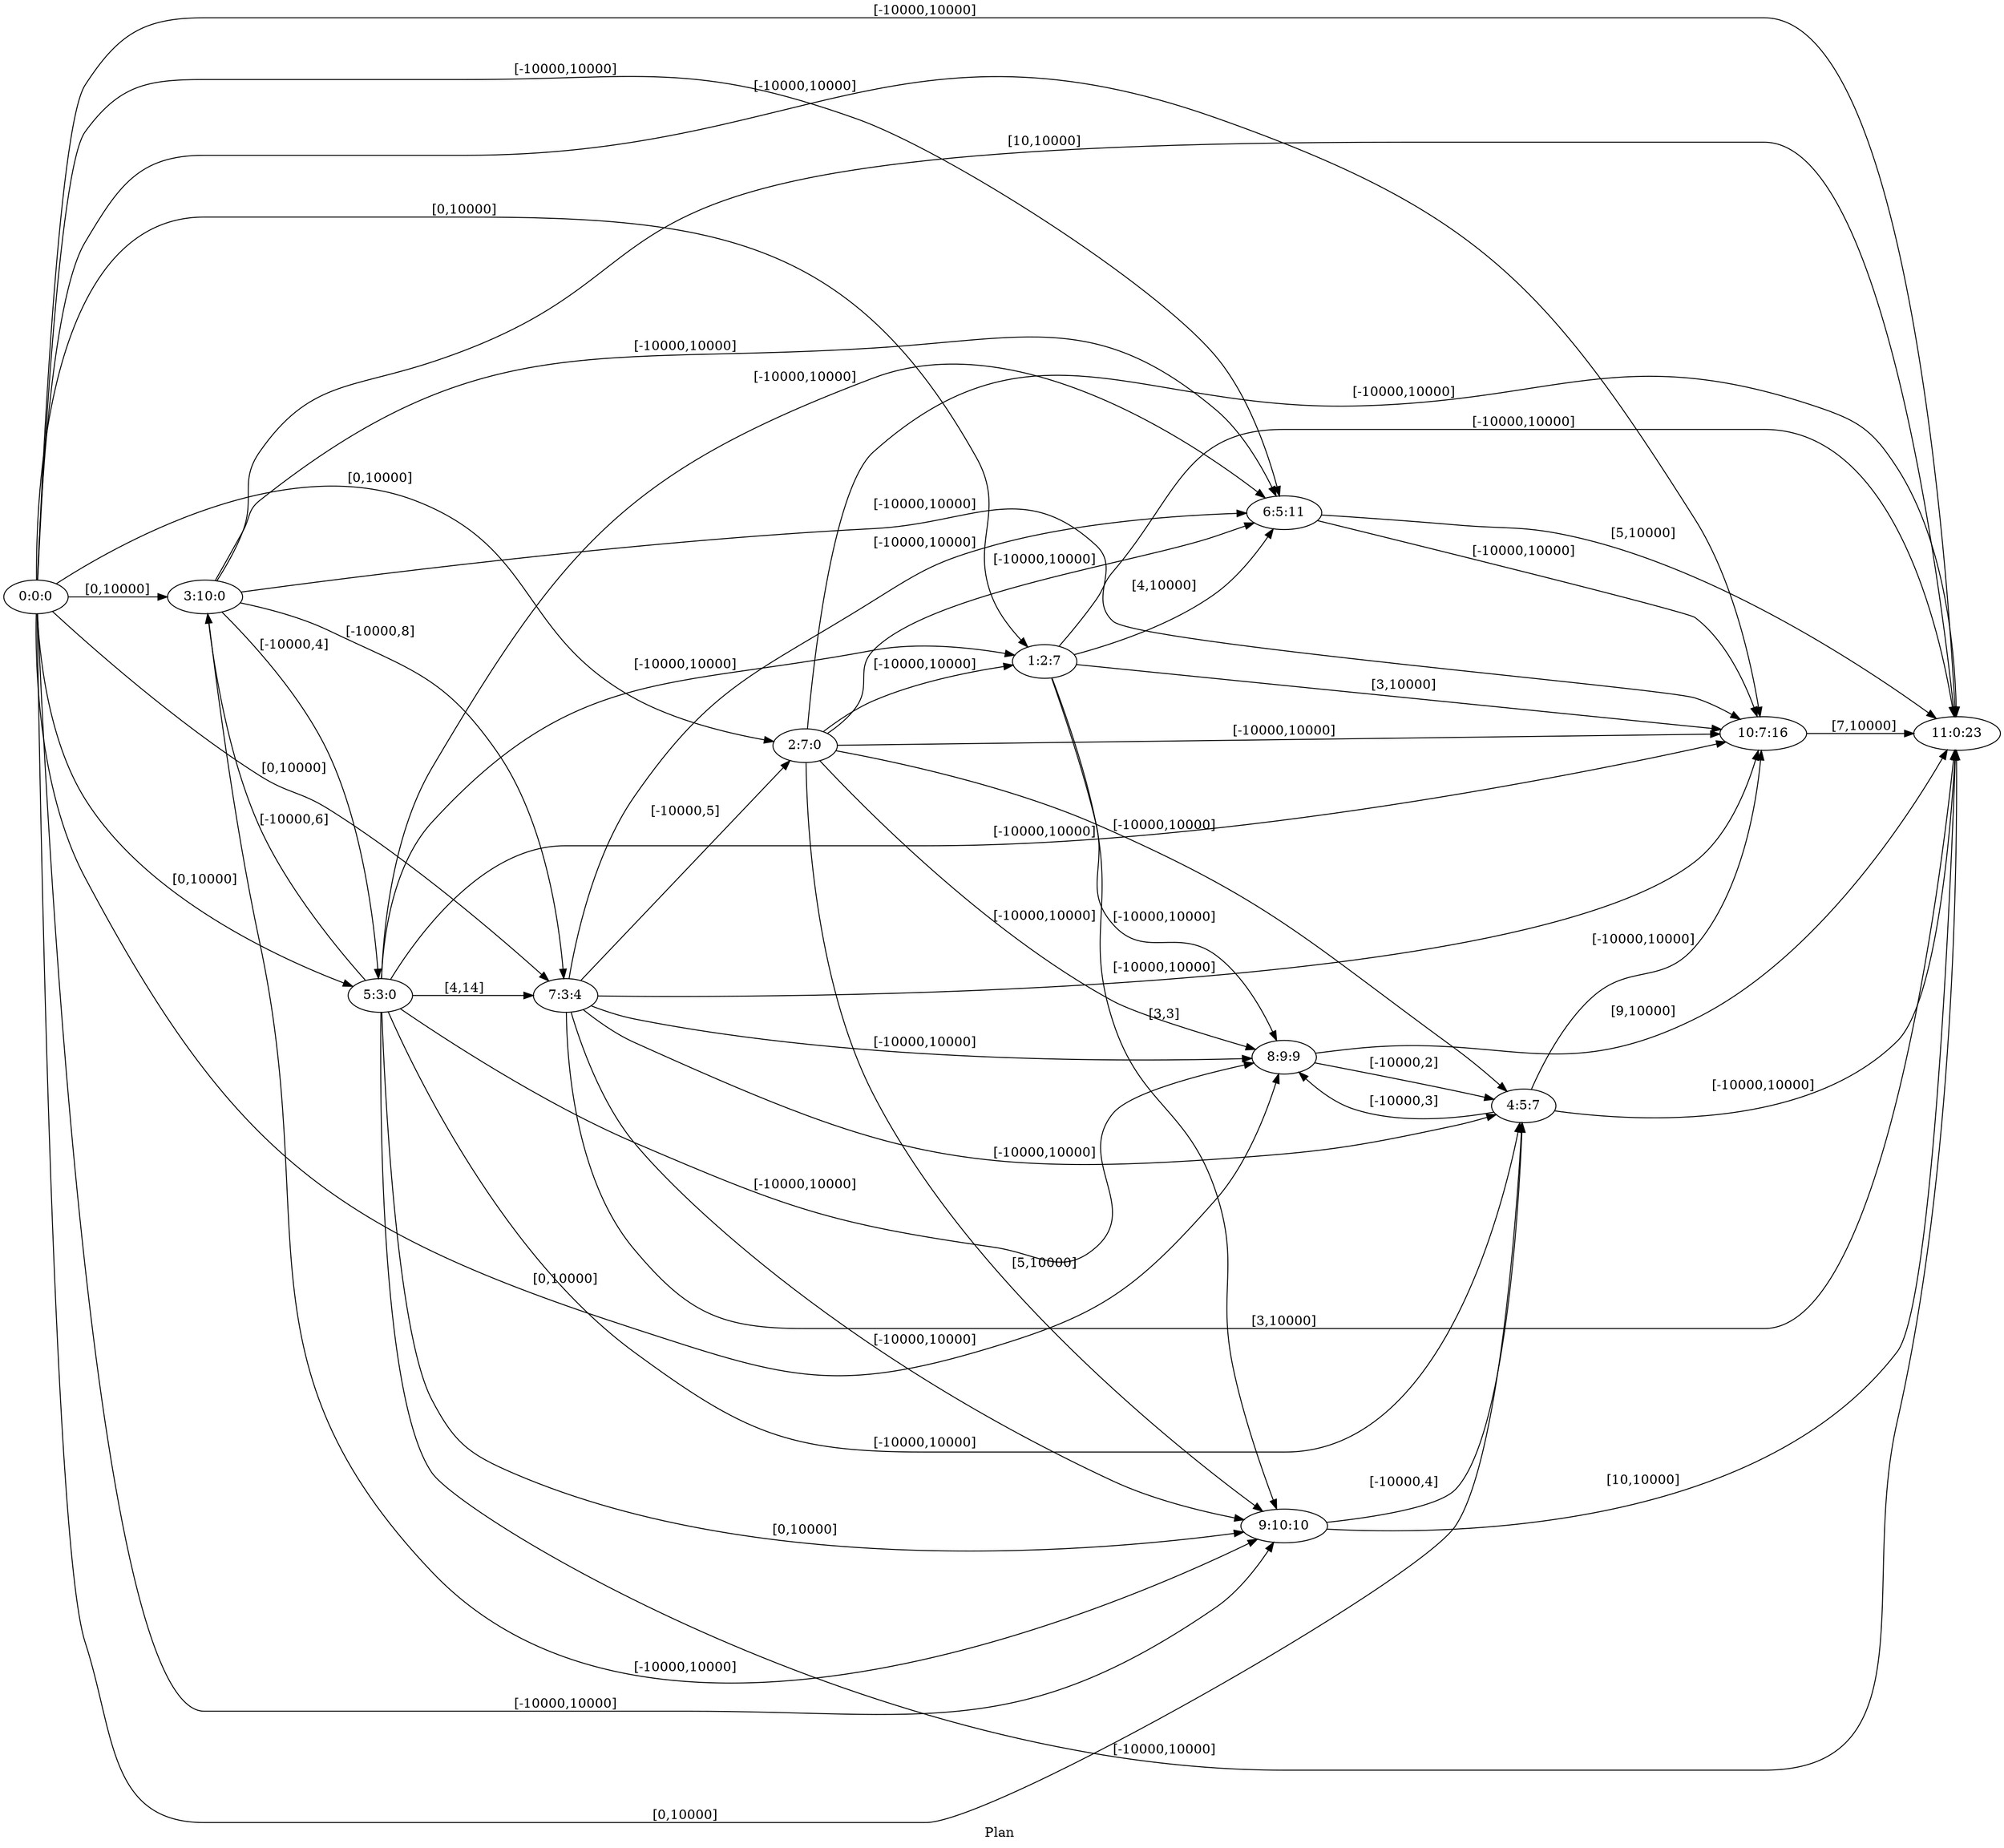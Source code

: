 digraph G {
 rankdir = LR;
 nodesep = .45; 
 size = 30;
label="Plan ";
 fldt = 0.731916;
"0:0:0"->"1:2:7"[ label = "[0,10000]"];
"0:0:0"->"2:7:0"[ label = "[0,10000]"];
"0:0:0"->"3:10:0"[ label = "[0,10000]"];
"0:0:0"->"4:5:7"[ label = "[0,10000]"];
"0:0:0"->"5:3:0"[ label = "[0,10000]"];
"0:0:0"->"6:5:11"[ label = "[-10000,10000]"];
"0:0:0"->"7:3:4"[ label = "[0,10000]"];
"0:0:0"->"8:9:9"[ label = "[0,10000]"];
"0:0:0"->"9:10:10"[ label = "[-10000,10000]"];
"0:0:0"->"10:7:16"[ label = "[-10000,10000]"];
"0:0:0"->"11:0:23"[ label = "[-10000,10000]"];
"1:2:7"->"6:5:11"[ label = "[4,10000]"];
"1:2:7"->"8:9:9"[ label = "[-10000,10000]"];
"1:2:7"->"9:10:10"[ label = "[3,3]"];
"1:2:7"->"10:7:16"[ label = "[3,10000]"];
"1:2:7"->"11:0:23"[ label = "[-10000,10000]"];
"2:7:0"->"1:2:7"[ label = "[-10000,10000]"];
"2:7:0"->"4:5:7"[ label = "[-10000,10000]"];
"2:7:0"->"6:5:11"[ label = "[-10000,10000]"];
"2:7:0"->"8:9:9"[ label = "[-10000,10000]"];
"2:7:0"->"9:10:10"[ label = "[5,10000]"];
"2:7:0"->"10:7:16"[ label = "[-10000,10000]"];
"2:7:0"->"11:0:23"[ label = "[-10000,10000]"];
"3:10:0"->"5:3:0"[ label = "[-10000,4]"];
"3:10:0"->"6:5:11"[ label = "[-10000,10000]"];
"3:10:0"->"7:3:4"[ label = "[-10000,8]"];
"3:10:0"->"9:10:10"[ label = "[-10000,10000]"];
"3:10:0"->"10:7:16"[ label = "[-10000,10000]"];
"3:10:0"->"11:0:23"[ label = "[10,10000]"];
"4:5:7"->"8:9:9"[ label = "[-10000,3]"];
"4:5:7"->"10:7:16"[ label = "[-10000,10000]"];
"4:5:7"->"11:0:23"[ label = "[-10000,10000]"];
"5:3:0"->"1:2:7"[ label = "[-10000,10000]"];
"5:3:0"->"3:10:0"[ label = "[-10000,6]"];
"5:3:0"->"4:5:7"[ label = "[-10000,10000]"];
"5:3:0"->"6:5:11"[ label = "[-10000,10000]"];
"5:3:0"->"7:3:4"[ label = "[4,14]"];
"5:3:0"->"8:9:9"[ label = "[-10000,10000]"];
"5:3:0"->"9:10:10"[ label = "[0,10000]"];
"5:3:0"->"10:7:16"[ label = "[-10000,10000]"];
"5:3:0"->"11:0:23"[ label = "[-10000,10000]"];
"6:5:11"->"10:7:16"[ label = "[-10000,10000]"];
"6:5:11"->"11:0:23"[ label = "[5,10000]"];
"7:3:4"->"2:7:0"[ label = "[-10000,5]"];
"7:3:4"->"4:5:7"[ label = "[-10000,10000]"];
"7:3:4"->"6:5:11"[ label = "[-10000,10000]"];
"7:3:4"->"8:9:9"[ label = "[-10000,10000]"];
"7:3:4"->"9:10:10"[ label = "[-10000,10000]"];
"7:3:4"->"10:7:16"[ label = "[-10000,10000]"];
"7:3:4"->"11:0:23"[ label = "[3,10000]"];
"8:9:9"->"4:5:7"[ label = "[-10000,2]"];
"8:9:9"->"11:0:23"[ label = "[9,10000]"];
"9:10:10"->"4:5:7"[ label = "[-10000,4]"];
"9:10:10"->"11:0:23"[ label = "[10,10000]"];
"10:7:16"->"11:0:23"[ label = "[7,10000]"];
}

